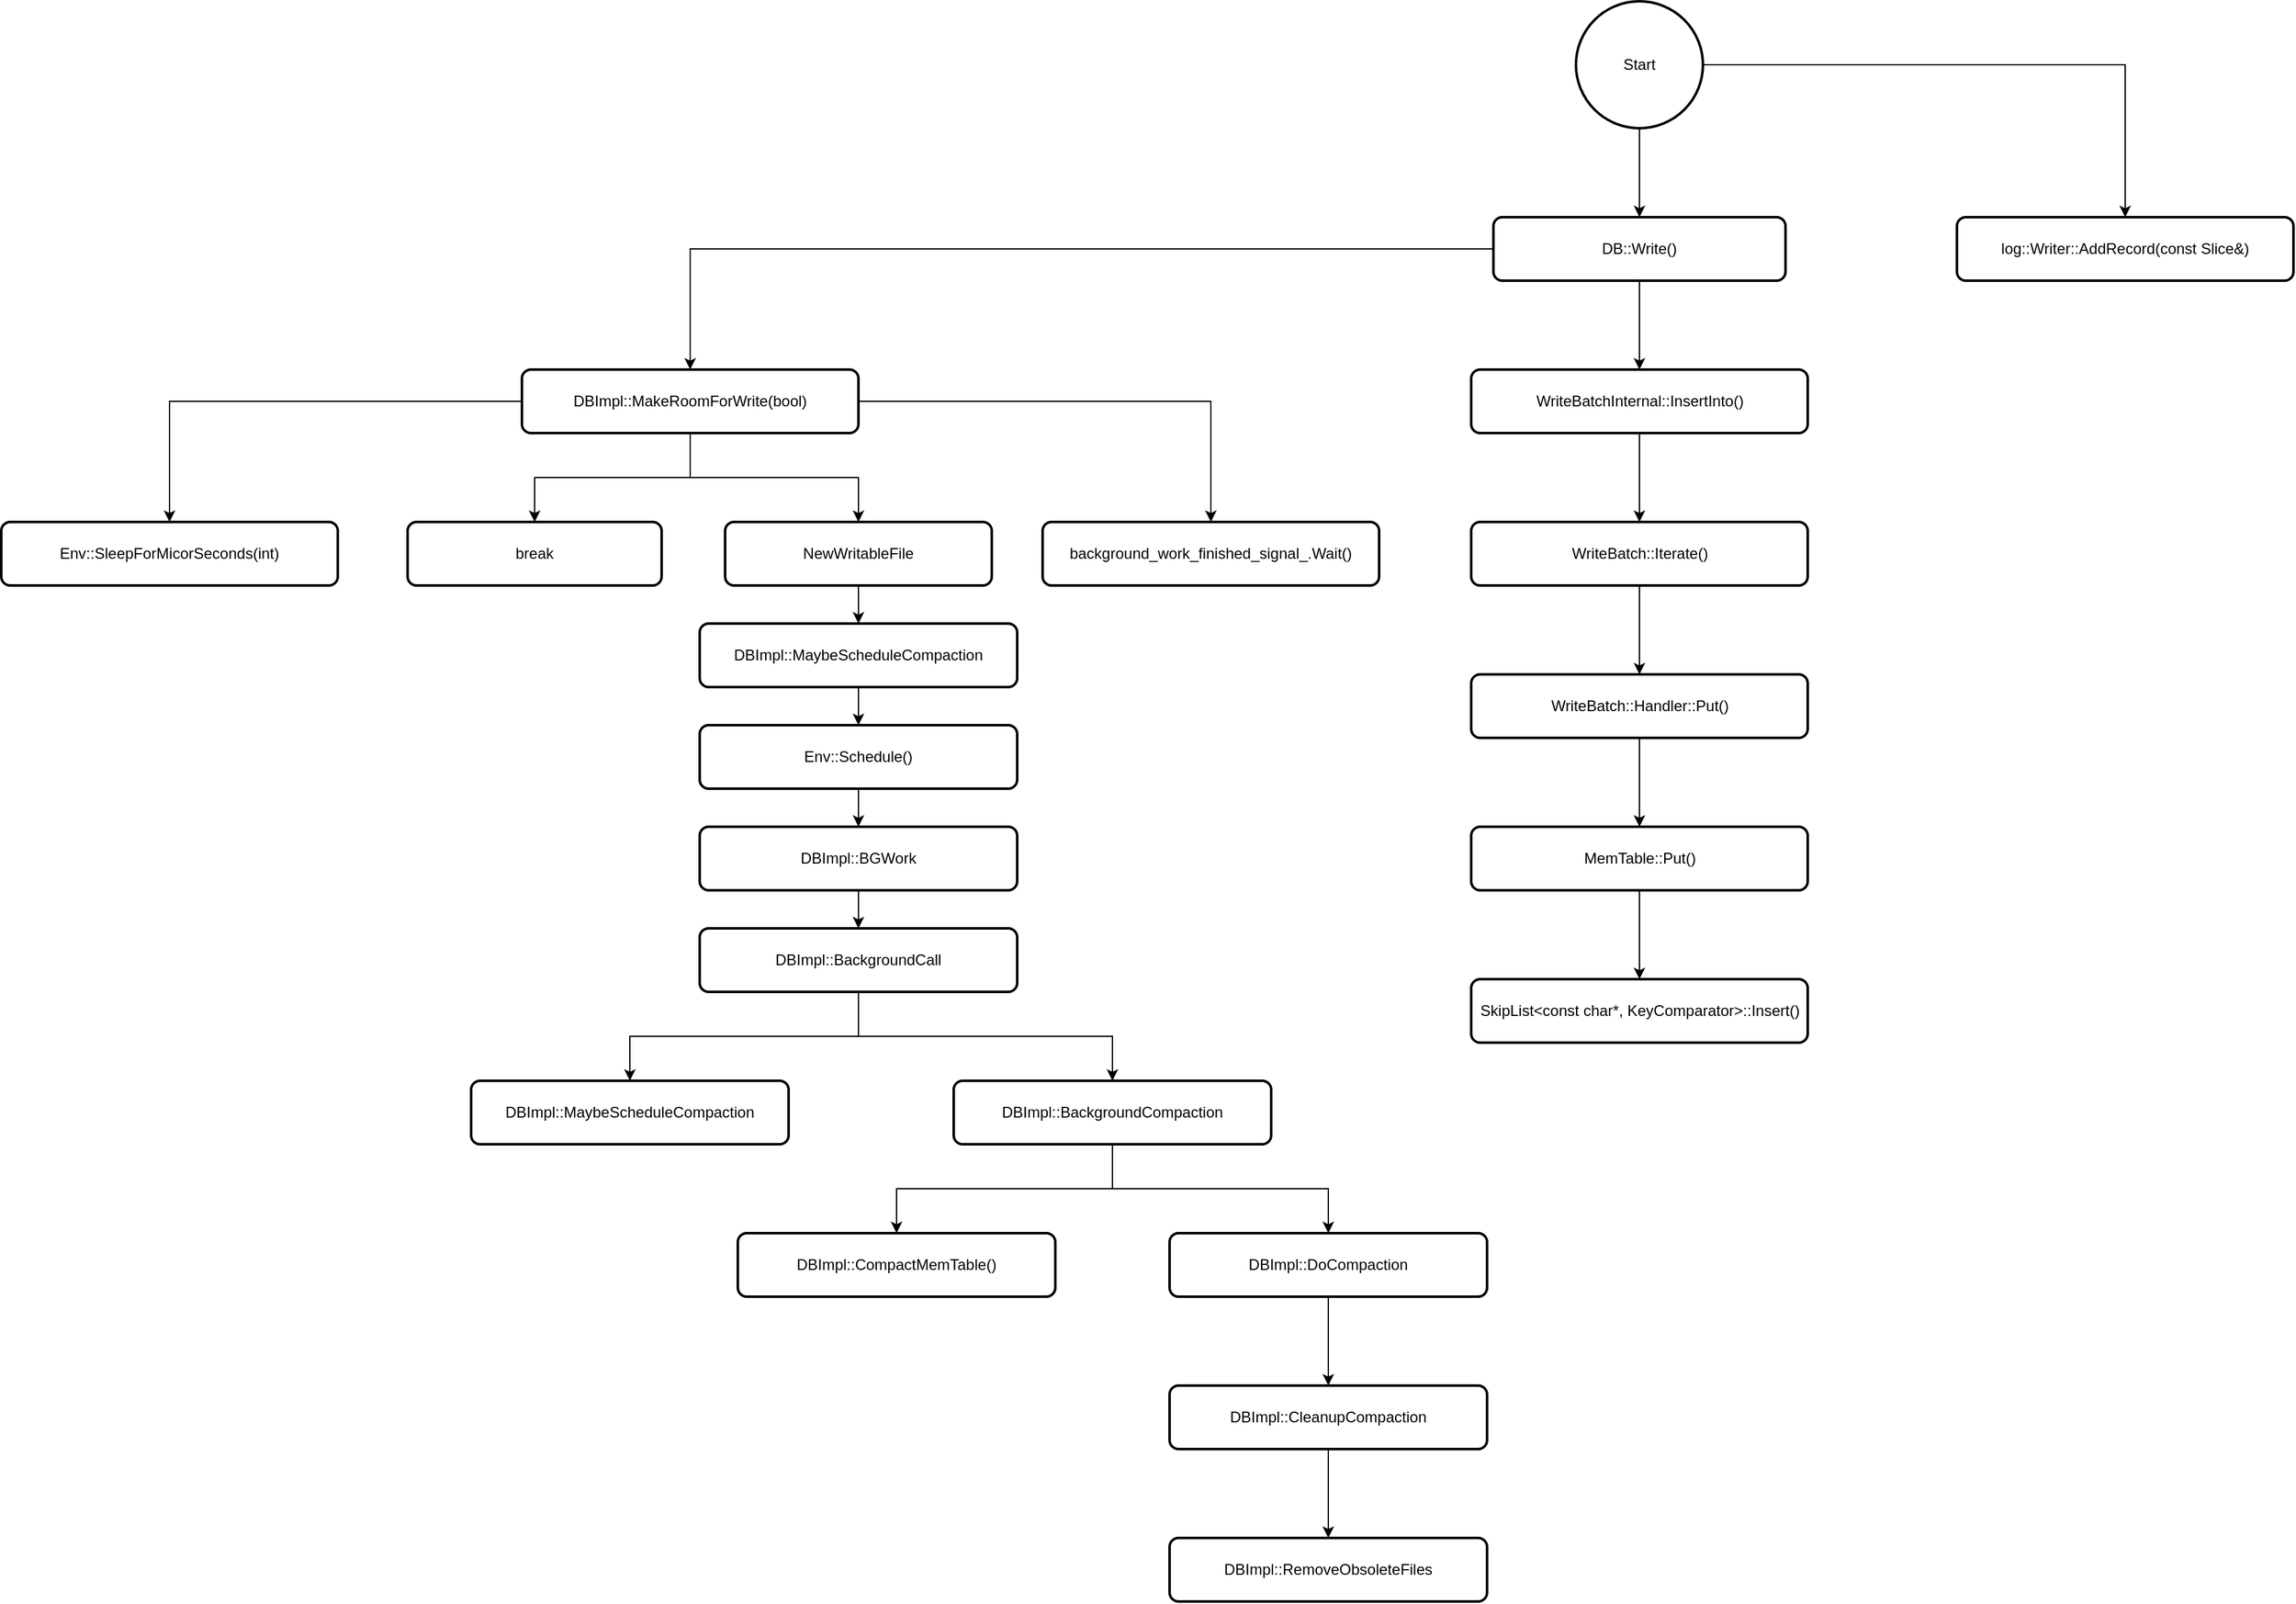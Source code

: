 <mxfile version="20.0.1" type="github">
  <diagram id="pYkzWGA8mSeGU97iOLey" name="Page-1">
    <mxGraphModel dx="3086" dy="756" grid="1" gridSize="10" guides="1" tooltips="1" connect="1" arrows="1" fold="1" page="1" pageScale="1" pageWidth="850" pageHeight="1100" math="0" shadow="0">
      <root>
        <mxCell id="0" />
        <mxCell id="1" parent="0" />
        <mxCell id="HDf3URYzIl1ITKoJXbYv-26" style="edgeStyle=orthogonalEdgeStyle;rounded=0;orthogonalLoop=1;jettySize=auto;html=1;entryX=0.5;entryY=0;entryDx=0;entryDy=0;" parent="1" source="HDf3URYzIl1ITKoJXbYv-1" target="HDf3URYzIl1ITKoJXbYv-2" edge="1">
          <mxGeometry relative="1" as="geometry" />
        </mxCell>
        <mxCell id="zUjJbxAkN1TlkHFBeBEU-1" style="edgeStyle=orthogonalEdgeStyle;rounded=0;orthogonalLoop=1;jettySize=auto;html=1;" edge="1" parent="1" source="HDf3URYzIl1ITKoJXbYv-1" target="HDf3URYzIl1ITKoJXbYv-32">
          <mxGeometry relative="1" as="geometry" />
        </mxCell>
        <mxCell id="HDf3URYzIl1ITKoJXbYv-1" value="Start" style="strokeWidth=2;html=1;shape=mxgraph.flowchart.start_2;whiteSpace=wrap;" parent="1" vertex="1">
          <mxGeometry x="340" y="110" width="100" height="100" as="geometry" />
        </mxCell>
        <mxCell id="HDf3URYzIl1ITKoJXbYv-27" style="edgeStyle=orthogonalEdgeStyle;rounded=0;orthogonalLoop=1;jettySize=auto;html=1;entryX=0.5;entryY=0;entryDx=0;entryDy=0;" parent="1" source="HDf3URYzIl1ITKoJXbYv-2" target="HDf3URYzIl1ITKoJXbYv-4" edge="1">
          <mxGeometry relative="1" as="geometry" />
        </mxCell>
        <mxCell id="zUjJbxAkN1TlkHFBeBEU-4" style="edgeStyle=orthogonalEdgeStyle;rounded=0;orthogonalLoop=1;jettySize=auto;html=1;" edge="1" parent="1" source="HDf3URYzIl1ITKoJXbYv-2" target="zUjJbxAkN1TlkHFBeBEU-2">
          <mxGeometry relative="1" as="geometry" />
        </mxCell>
        <mxCell id="HDf3URYzIl1ITKoJXbYv-2" value="DB::Write()" style="rounded=1;whiteSpace=wrap;html=1;absoluteArcSize=1;arcSize=14;strokeWidth=2;" parent="1" vertex="1">
          <mxGeometry x="275" y="280" width="230" height="50" as="geometry" />
        </mxCell>
        <mxCell id="HDf3URYzIl1ITKoJXbYv-28" style="edgeStyle=orthogonalEdgeStyle;rounded=0;orthogonalLoop=1;jettySize=auto;html=1;" parent="1" source="HDf3URYzIl1ITKoJXbYv-4" target="HDf3URYzIl1ITKoJXbYv-5" edge="1">
          <mxGeometry relative="1" as="geometry" />
        </mxCell>
        <mxCell id="HDf3URYzIl1ITKoJXbYv-4" value="WriteBatchInternal::InsertInto()" style="rounded=1;whiteSpace=wrap;html=1;absoluteArcSize=1;arcSize=14;strokeWidth=2;" parent="1" vertex="1">
          <mxGeometry x="257.5" y="400" width="265" height="50" as="geometry" />
        </mxCell>
        <mxCell id="HDf3URYzIl1ITKoJXbYv-29" style="edgeStyle=orthogonalEdgeStyle;rounded=0;orthogonalLoop=1;jettySize=auto;html=1;entryX=0.5;entryY=0;entryDx=0;entryDy=0;" parent="1" source="HDf3URYzIl1ITKoJXbYv-5" target="HDf3URYzIl1ITKoJXbYv-6" edge="1">
          <mxGeometry relative="1" as="geometry" />
        </mxCell>
        <mxCell id="HDf3URYzIl1ITKoJXbYv-5" value="WriteBatch::Iterate()" style="rounded=1;whiteSpace=wrap;html=1;absoluteArcSize=1;arcSize=14;strokeWidth=2;" parent="1" vertex="1">
          <mxGeometry x="257.5" y="520" width="265" height="50" as="geometry" />
        </mxCell>
        <mxCell id="HDf3URYzIl1ITKoJXbYv-30" style="edgeStyle=orthogonalEdgeStyle;rounded=0;orthogonalLoop=1;jettySize=auto;html=1;exitX=0.5;exitY=1;exitDx=0;exitDy=0;entryX=0.5;entryY=0;entryDx=0;entryDy=0;" parent="1" source="HDf3URYzIl1ITKoJXbYv-6" target="HDf3URYzIl1ITKoJXbYv-7" edge="1">
          <mxGeometry relative="1" as="geometry" />
        </mxCell>
        <mxCell id="HDf3URYzIl1ITKoJXbYv-6" value="WriteBatch::Handler::Put()" style="rounded=1;whiteSpace=wrap;html=1;absoluteArcSize=1;arcSize=14;strokeWidth=2;" parent="1" vertex="1">
          <mxGeometry x="257.5" y="640" width="265" height="50" as="geometry" />
        </mxCell>
        <mxCell id="HDf3URYzIl1ITKoJXbYv-31" style="edgeStyle=orthogonalEdgeStyle;rounded=0;orthogonalLoop=1;jettySize=auto;html=1;entryX=0.5;entryY=0;entryDx=0;entryDy=0;" parent="1" source="HDf3URYzIl1ITKoJXbYv-7" target="HDf3URYzIl1ITKoJXbYv-8" edge="1">
          <mxGeometry relative="1" as="geometry" />
        </mxCell>
        <mxCell id="HDf3URYzIl1ITKoJXbYv-7" value="MemTable::Put()" style="rounded=1;whiteSpace=wrap;html=1;absoluteArcSize=1;arcSize=14;strokeWidth=2;" parent="1" vertex="1">
          <mxGeometry x="257.5" y="760" width="265" height="50" as="geometry" />
        </mxCell>
        <mxCell id="HDf3URYzIl1ITKoJXbYv-8" value="SkipList&amp;lt;const char*, KeyComparator&amp;gt;::Insert()" style="rounded=1;whiteSpace=wrap;html=1;absoluteArcSize=1;arcSize=14;strokeWidth=2;" parent="1" vertex="1">
          <mxGeometry x="257.5" y="880" width="265" height="50" as="geometry" />
        </mxCell>
        <mxCell id="HDf3URYzIl1ITKoJXbYv-32" value="log::Writer::AddRecord(const Slice&amp;amp;)" style="rounded=1;whiteSpace=wrap;html=1;absoluteArcSize=1;arcSize=14;strokeWidth=2;" parent="1" vertex="1">
          <mxGeometry x="640" y="280" width="265" height="50" as="geometry" />
        </mxCell>
        <mxCell id="zUjJbxAkN1TlkHFBeBEU-6" style="edgeStyle=orthogonalEdgeStyle;rounded=0;orthogonalLoop=1;jettySize=auto;html=1;" edge="1" parent="1" source="zUjJbxAkN1TlkHFBeBEU-2" target="zUjJbxAkN1TlkHFBeBEU-5">
          <mxGeometry relative="1" as="geometry" />
        </mxCell>
        <mxCell id="zUjJbxAkN1TlkHFBeBEU-8" style="edgeStyle=orthogonalEdgeStyle;rounded=0;orthogonalLoop=1;jettySize=auto;html=1;" edge="1" parent="1" source="zUjJbxAkN1TlkHFBeBEU-2" target="zUjJbxAkN1TlkHFBeBEU-7">
          <mxGeometry relative="1" as="geometry" />
        </mxCell>
        <mxCell id="zUjJbxAkN1TlkHFBeBEU-10" style="edgeStyle=orthogonalEdgeStyle;rounded=0;orthogonalLoop=1;jettySize=auto;html=1;" edge="1" parent="1" source="zUjJbxAkN1TlkHFBeBEU-2" target="zUjJbxAkN1TlkHFBeBEU-9">
          <mxGeometry relative="1" as="geometry" />
        </mxCell>
        <mxCell id="zUjJbxAkN1TlkHFBeBEU-12" style="edgeStyle=orthogonalEdgeStyle;rounded=0;orthogonalLoop=1;jettySize=auto;html=1;" edge="1" parent="1" source="zUjJbxAkN1TlkHFBeBEU-2" target="zUjJbxAkN1TlkHFBeBEU-11">
          <mxGeometry relative="1" as="geometry" />
        </mxCell>
        <mxCell id="zUjJbxAkN1TlkHFBeBEU-2" value="DBImpl::MakeRoomForWrite(bool)" style="rounded=1;whiteSpace=wrap;html=1;absoluteArcSize=1;arcSize=14;strokeWidth=2;" vertex="1" parent="1">
          <mxGeometry x="-490" y="400" width="265" height="50" as="geometry" />
        </mxCell>
        <mxCell id="zUjJbxAkN1TlkHFBeBEU-5" value="Env::SleepForMicorSeconds(int)" style="rounded=1;whiteSpace=wrap;html=1;absoluteArcSize=1;arcSize=14;strokeWidth=2;" vertex="1" parent="1">
          <mxGeometry x="-900" y="520" width="265" height="50" as="geometry" />
        </mxCell>
        <mxCell id="zUjJbxAkN1TlkHFBeBEU-7" value="break" style="rounded=1;whiteSpace=wrap;html=1;absoluteArcSize=1;arcSize=14;strokeWidth=2;" vertex="1" parent="1">
          <mxGeometry x="-580" y="520" width="200" height="50" as="geometry" />
        </mxCell>
        <mxCell id="zUjJbxAkN1TlkHFBeBEU-9" value="background_work_finished_signal_.Wait()" style="rounded=1;whiteSpace=wrap;html=1;absoluteArcSize=1;arcSize=14;strokeWidth=2;" vertex="1" parent="1">
          <mxGeometry x="-80" y="520" width="265" height="50" as="geometry" />
        </mxCell>
        <mxCell id="zUjJbxAkN1TlkHFBeBEU-20" style="edgeStyle=orthogonalEdgeStyle;rounded=0;orthogonalLoop=1;jettySize=auto;html=1;" edge="1" parent="1" source="zUjJbxAkN1TlkHFBeBEU-11" target="zUjJbxAkN1TlkHFBeBEU-13">
          <mxGeometry relative="1" as="geometry" />
        </mxCell>
        <mxCell id="zUjJbxAkN1TlkHFBeBEU-11" value="NewWritableFile" style="rounded=1;whiteSpace=wrap;html=1;absoluteArcSize=1;arcSize=14;strokeWidth=2;" vertex="1" parent="1">
          <mxGeometry x="-330" y="520" width="210" height="50" as="geometry" />
        </mxCell>
        <mxCell id="zUjJbxAkN1TlkHFBeBEU-21" style="edgeStyle=orthogonalEdgeStyle;rounded=0;orthogonalLoop=1;jettySize=auto;html=1;entryX=0.5;entryY=0;entryDx=0;entryDy=0;" edge="1" parent="1" source="zUjJbxAkN1TlkHFBeBEU-13" target="zUjJbxAkN1TlkHFBeBEU-14">
          <mxGeometry relative="1" as="geometry" />
        </mxCell>
        <mxCell id="zUjJbxAkN1TlkHFBeBEU-13" value="DBImpl::MaybeScheduleCompaction" style="rounded=1;whiteSpace=wrap;html=1;absoluteArcSize=1;arcSize=14;strokeWidth=2;" vertex="1" parent="1">
          <mxGeometry x="-350" y="600" width="250" height="50" as="geometry" />
        </mxCell>
        <mxCell id="zUjJbxAkN1TlkHFBeBEU-22" style="edgeStyle=orthogonalEdgeStyle;rounded=0;orthogonalLoop=1;jettySize=auto;html=1;entryX=0.5;entryY=0;entryDx=0;entryDy=0;" edge="1" parent="1" source="zUjJbxAkN1TlkHFBeBEU-14" target="zUjJbxAkN1TlkHFBeBEU-15">
          <mxGeometry relative="1" as="geometry" />
        </mxCell>
        <mxCell id="zUjJbxAkN1TlkHFBeBEU-14" value="Env::Schedule()" style="rounded=1;whiteSpace=wrap;html=1;absoluteArcSize=1;arcSize=14;strokeWidth=2;" vertex="1" parent="1">
          <mxGeometry x="-350" y="680" width="250" height="50" as="geometry" />
        </mxCell>
        <mxCell id="zUjJbxAkN1TlkHFBeBEU-23" style="edgeStyle=orthogonalEdgeStyle;rounded=0;orthogonalLoop=1;jettySize=auto;html=1;entryX=0.5;entryY=0;entryDx=0;entryDy=0;" edge="1" parent="1" source="zUjJbxAkN1TlkHFBeBEU-15" target="zUjJbxAkN1TlkHFBeBEU-16">
          <mxGeometry relative="1" as="geometry" />
        </mxCell>
        <mxCell id="zUjJbxAkN1TlkHFBeBEU-15" value="DBImpl::BGWork" style="rounded=1;whiteSpace=wrap;html=1;absoluteArcSize=1;arcSize=14;strokeWidth=2;" vertex="1" parent="1">
          <mxGeometry x="-350" y="760" width="250" height="50" as="geometry" />
        </mxCell>
        <mxCell id="zUjJbxAkN1TlkHFBeBEU-24" style="edgeStyle=orthogonalEdgeStyle;rounded=0;orthogonalLoop=1;jettySize=auto;html=1;entryX=0.5;entryY=0;entryDx=0;entryDy=0;" edge="1" parent="1" source="zUjJbxAkN1TlkHFBeBEU-16" target="zUjJbxAkN1TlkHFBeBEU-17">
          <mxGeometry relative="1" as="geometry" />
        </mxCell>
        <mxCell id="zUjJbxAkN1TlkHFBeBEU-25" style="edgeStyle=orthogonalEdgeStyle;rounded=0;orthogonalLoop=1;jettySize=auto;html=1;" edge="1" parent="1" source="zUjJbxAkN1TlkHFBeBEU-16" target="zUjJbxAkN1TlkHFBeBEU-19">
          <mxGeometry relative="1" as="geometry" />
        </mxCell>
        <mxCell id="zUjJbxAkN1TlkHFBeBEU-16" value="DBImpl::BackgroundCall" style="rounded=1;whiteSpace=wrap;html=1;absoluteArcSize=1;arcSize=14;strokeWidth=2;" vertex="1" parent="1">
          <mxGeometry x="-350" y="840" width="250" height="50" as="geometry" />
        </mxCell>
        <mxCell id="zUjJbxAkN1TlkHFBeBEU-28" style="edgeStyle=orthogonalEdgeStyle;rounded=0;orthogonalLoop=1;jettySize=auto;html=1;entryX=0.5;entryY=0;entryDx=0;entryDy=0;" edge="1" parent="1" source="zUjJbxAkN1TlkHFBeBEU-17" target="zUjJbxAkN1TlkHFBeBEU-26">
          <mxGeometry relative="1" as="geometry" />
        </mxCell>
        <mxCell id="zUjJbxAkN1TlkHFBeBEU-30" style="edgeStyle=orthogonalEdgeStyle;rounded=0;orthogonalLoop=1;jettySize=auto;html=1;" edge="1" parent="1" source="zUjJbxAkN1TlkHFBeBEU-17" target="zUjJbxAkN1TlkHFBeBEU-29">
          <mxGeometry relative="1" as="geometry" />
        </mxCell>
        <mxCell id="zUjJbxAkN1TlkHFBeBEU-17" value="DBImpl::BackgroundCompaction" style="rounded=1;whiteSpace=wrap;html=1;absoluteArcSize=1;arcSize=14;strokeWidth=2;" vertex="1" parent="1">
          <mxGeometry x="-150" y="960" width="250" height="50" as="geometry" />
        </mxCell>
        <mxCell id="zUjJbxAkN1TlkHFBeBEU-19" value="DBImpl::MaybeScheduleCompaction" style="rounded=1;whiteSpace=wrap;html=1;absoluteArcSize=1;arcSize=14;strokeWidth=2;" vertex="1" parent="1">
          <mxGeometry x="-530" y="960" width="250" height="50" as="geometry" />
        </mxCell>
        <mxCell id="zUjJbxAkN1TlkHFBeBEU-26" value="DBImpl::CompactMemTable()" style="rounded=1;whiteSpace=wrap;html=1;absoluteArcSize=1;arcSize=14;strokeWidth=2;" vertex="1" parent="1">
          <mxGeometry x="-320" y="1080" width="250" height="50" as="geometry" />
        </mxCell>
        <mxCell id="zUjJbxAkN1TlkHFBeBEU-32" style="edgeStyle=orthogonalEdgeStyle;rounded=0;orthogonalLoop=1;jettySize=auto;html=1;entryX=0.5;entryY=0;entryDx=0;entryDy=0;" edge="1" parent="1" source="zUjJbxAkN1TlkHFBeBEU-29" target="zUjJbxAkN1TlkHFBeBEU-31">
          <mxGeometry relative="1" as="geometry" />
        </mxCell>
        <mxCell id="zUjJbxAkN1TlkHFBeBEU-29" value="DBImpl::DoCompaction" style="rounded=1;whiteSpace=wrap;html=1;absoluteArcSize=1;arcSize=14;strokeWidth=2;" vertex="1" parent="1">
          <mxGeometry x="20" y="1080" width="250" height="50" as="geometry" />
        </mxCell>
        <mxCell id="zUjJbxAkN1TlkHFBeBEU-34" style="edgeStyle=orthogonalEdgeStyle;rounded=0;orthogonalLoop=1;jettySize=auto;html=1;" edge="1" parent="1" source="zUjJbxAkN1TlkHFBeBEU-31" target="zUjJbxAkN1TlkHFBeBEU-33">
          <mxGeometry relative="1" as="geometry" />
        </mxCell>
        <mxCell id="zUjJbxAkN1TlkHFBeBEU-31" value="DBImpl::CleanupCompaction" style="rounded=1;whiteSpace=wrap;html=1;absoluteArcSize=1;arcSize=14;strokeWidth=2;" vertex="1" parent="1">
          <mxGeometry x="20" y="1200" width="250" height="50" as="geometry" />
        </mxCell>
        <mxCell id="zUjJbxAkN1TlkHFBeBEU-33" value="DBImpl::RemoveObsoleteFiles" style="rounded=1;whiteSpace=wrap;html=1;absoluteArcSize=1;arcSize=14;strokeWidth=2;" vertex="1" parent="1">
          <mxGeometry x="20" y="1320" width="250" height="50" as="geometry" />
        </mxCell>
      </root>
    </mxGraphModel>
  </diagram>
</mxfile>
